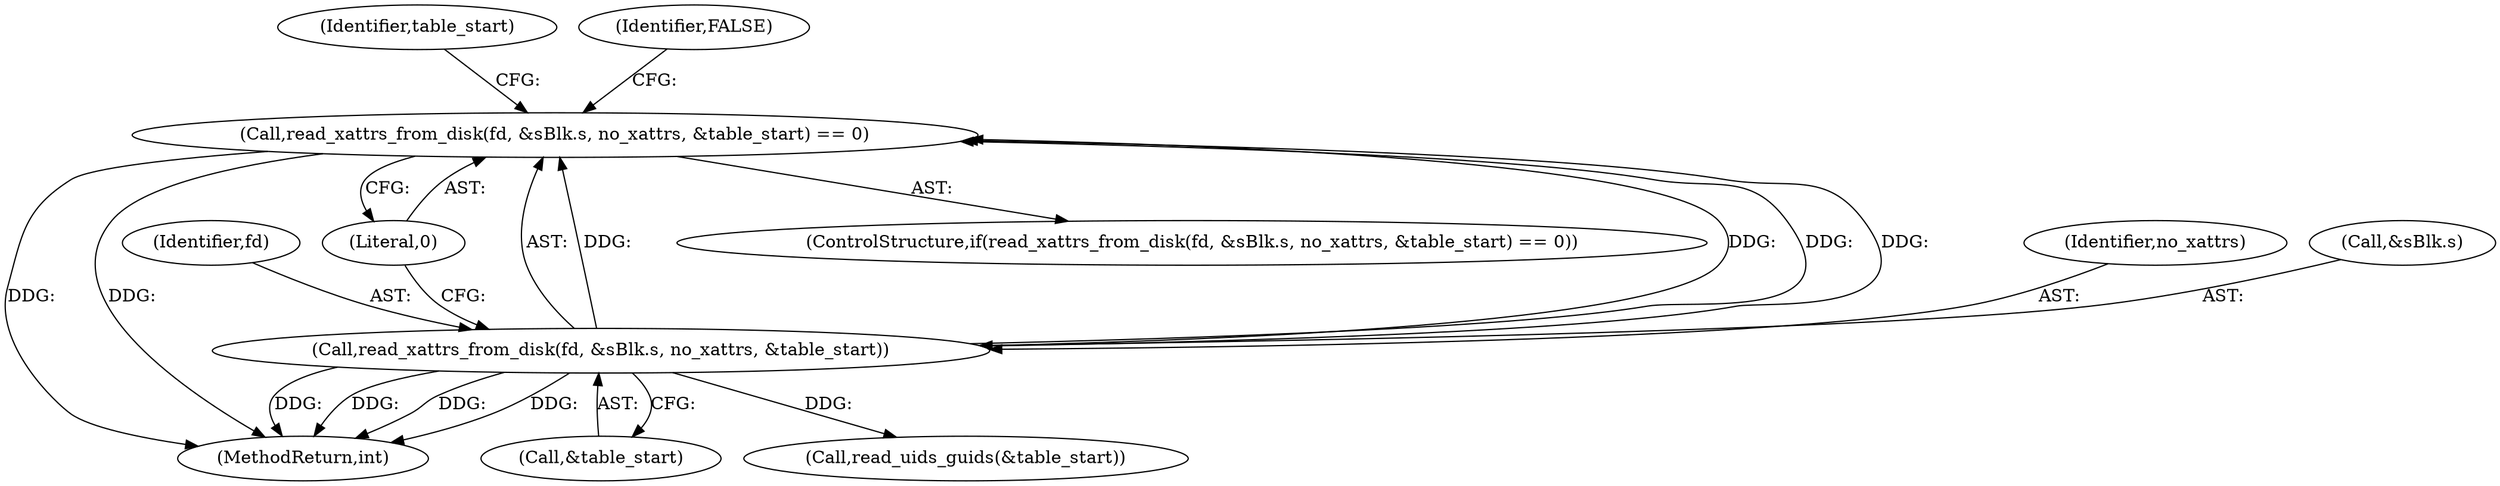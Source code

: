 digraph "1_squashfs-tools_f95864afe8833fe3ad782d714b41378e860977b1_1@API" {
"1000105" [label="(Call,read_xattrs_from_disk(fd, &sBlk.s, no_xattrs, &table_start) == 0)"];
"1000106" [label="(Call,read_xattrs_from_disk(fd, &sBlk.s, no_xattrs, &table_start))"];
"1000112" [label="(Identifier,no_xattrs)"];
"1000122" [label="(Identifier,table_start)"];
"1000120" [label="(Call,read_uids_guids(&table_start))"];
"1000105" [label="(Call,read_xattrs_from_disk(fd, &sBlk.s, no_xattrs, &table_start) == 0)"];
"1000181" [label="(MethodReturn,int)"];
"1000115" [label="(Literal,0)"];
"1000113" [label="(Call,&table_start)"];
"1000117" [label="(Identifier,FALSE)"];
"1000108" [label="(Call,&sBlk.s)"];
"1000106" [label="(Call,read_xattrs_from_disk(fd, &sBlk.s, no_xattrs, &table_start))"];
"1000104" [label="(ControlStructure,if(read_xattrs_from_disk(fd, &sBlk.s, no_xattrs, &table_start) == 0))"];
"1000107" [label="(Identifier,fd)"];
"1000105" -> "1000104"  [label="AST: "];
"1000105" -> "1000115"  [label="CFG: "];
"1000106" -> "1000105"  [label="AST: "];
"1000115" -> "1000105"  [label="AST: "];
"1000117" -> "1000105"  [label="CFG: "];
"1000122" -> "1000105"  [label="CFG: "];
"1000105" -> "1000181"  [label="DDG: "];
"1000105" -> "1000181"  [label="DDG: "];
"1000106" -> "1000105"  [label="DDG: "];
"1000106" -> "1000105"  [label="DDG: "];
"1000106" -> "1000105"  [label="DDG: "];
"1000106" -> "1000105"  [label="DDG: "];
"1000106" -> "1000113"  [label="CFG: "];
"1000107" -> "1000106"  [label="AST: "];
"1000108" -> "1000106"  [label="AST: "];
"1000112" -> "1000106"  [label="AST: "];
"1000113" -> "1000106"  [label="AST: "];
"1000115" -> "1000106"  [label="CFG: "];
"1000106" -> "1000181"  [label="DDG: "];
"1000106" -> "1000181"  [label="DDG: "];
"1000106" -> "1000181"  [label="DDG: "];
"1000106" -> "1000181"  [label="DDG: "];
"1000106" -> "1000120"  [label="DDG: "];
}
